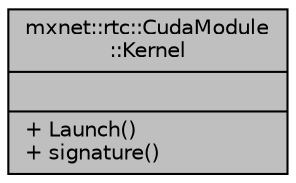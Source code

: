 digraph "mxnet::rtc::CudaModule::Kernel"
{
  edge [fontname="Helvetica",fontsize="10",labelfontname="Helvetica",labelfontsize="10"];
  node [fontname="Helvetica",fontsize="10",shape=record];
  Node1 [label="{mxnet::rtc::CudaModule\l::Kernel\n||+ Launch()\l+ signature()\l}",height=0.2,width=0.4,color="black", fillcolor="grey75", style="filled", fontcolor="black"];
}
